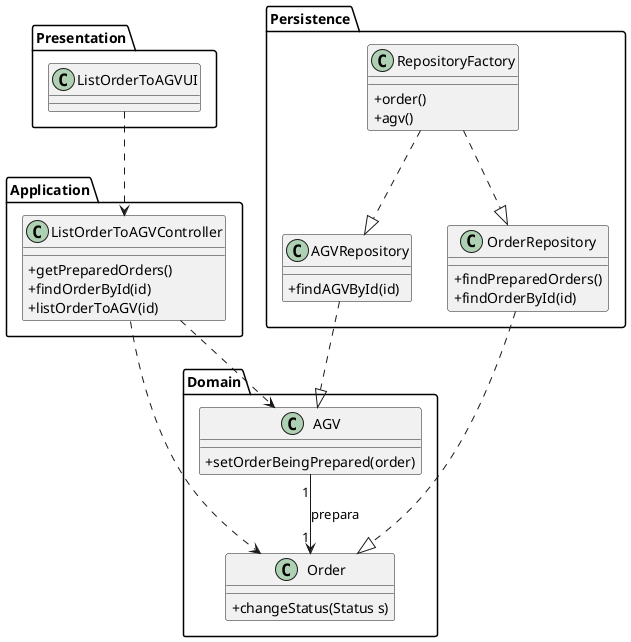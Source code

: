 @startuml
skinparam classAttributeIconSize 0


Package Presentation{
class ListOrderToAGVUI {
}
}

Package Application{
class ListOrderToAGVController {
  +getPreparedOrders()
  +findOrderById(id)
  +listOrderToAGV(id)
}
}


Package Domain{
class Order {
  +changeStatus(Status s)
}

class AGV {
  +setOrderBeingPrepared(order)
}
}

Package Persistence{
class RepositoryFactory{
  +order()
  +agv()
}

class OrderRepository{
  +findPreparedOrders()
  +findOrderById(id)
}

class AGVRepository{
  +findAGVById(id)
}
}



ListOrderToAGVUI ..> ListOrderToAGVController
ListOrderToAGVController ..> Order
ListOrderToAGVController ..> AGV
RepositoryFactory ..|> OrderRepository
RepositoryFactory ..|> AGVRepository
OrderRepository ..|> Order
AGVRepository ..|> AGV
AGV "1" --> "1" Order : prepara


@enduml